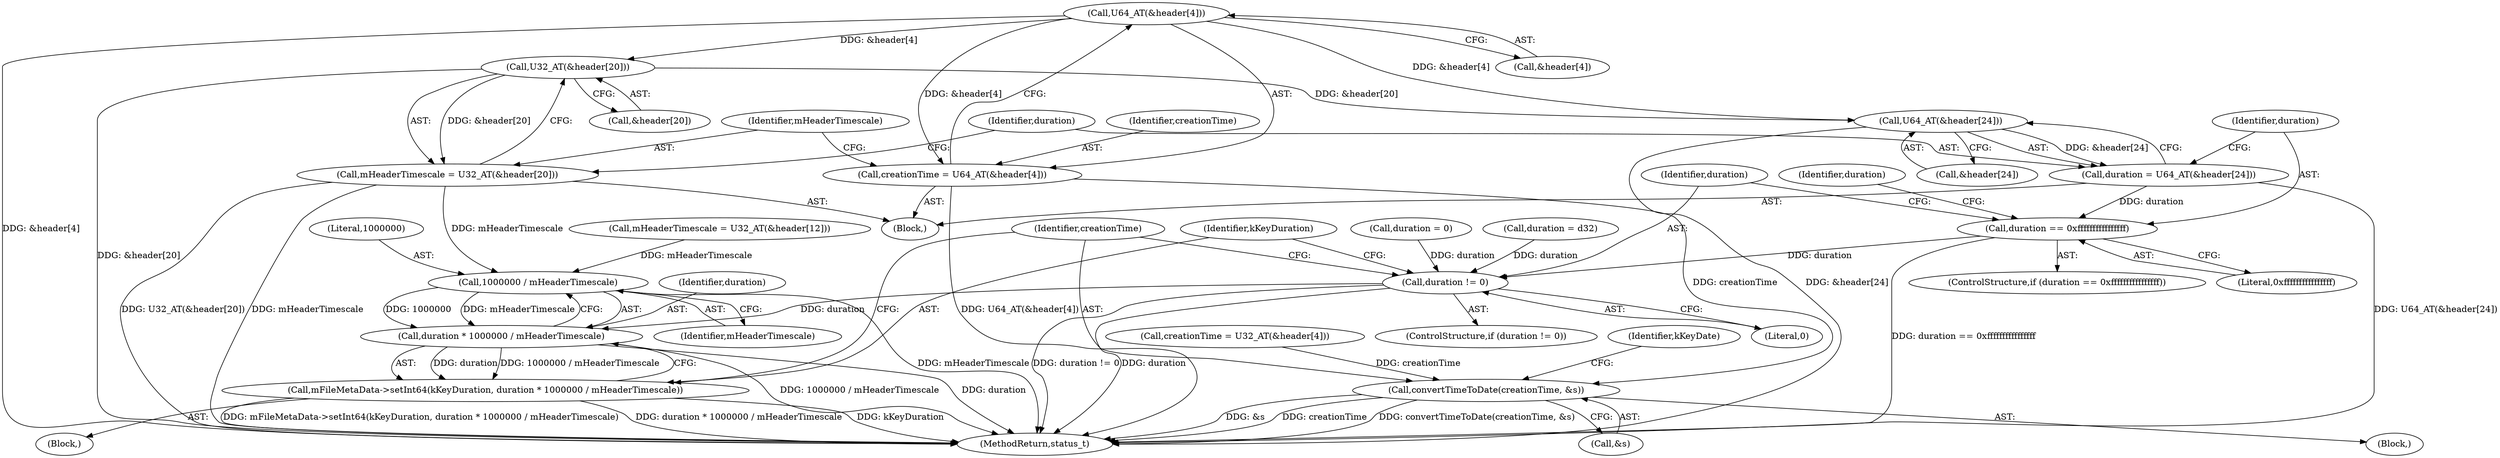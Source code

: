 digraph "0_Android_463a6f807e187828442949d1924e143cf07778c6@array" {
"1002378" [label="(Call,U64_AT(&header[4]))"];
"1002376" [label="(Call,creationTime = U64_AT(&header[4]))"];
"1002463" [label="(Call,convertTimeToDate(creationTime, &s))"];
"1002385" [label="(Call,U32_AT(&header[20]))"];
"1002383" [label="(Call,mHeaderTimescale = U32_AT(&header[20]))"];
"1002459" [label="(Call,1000000 / mHeaderTimescale)"];
"1002457" [label="(Call,duration * 1000000 / mHeaderTimescale)"];
"1002455" [label="(Call,mFileMetaData->setInt64(kKeyDuration, duration * 1000000 / mHeaderTimescale))"];
"1002392" [label="(Call,U64_AT(&header[24]))"];
"1002390" [label="(Call,duration = U64_AT(&header[24]))"];
"1002398" [label="(Call,duration == 0xffffffffffffffff)"];
"1002451" [label="(Call,duration != 0)"];
"1002403" [label="(Identifier,duration)"];
"1002454" [label="(Block,)"];
"1002398" [label="(Call,duration == 0xffffffffffffffff)"];
"1002377" [label="(Identifier,creationTime)"];
"1002386" [label="(Call,&header[20])"];
"1002376" [label="(Call,creationTime = U64_AT(&header[4]))"];
"1002447" [label="(Call,duration = d32)"];
"1002397" [label="(ControlStructure,if (duration == 0xffffffffffffffff))"];
"1002453" [label="(Literal,0)"];
"1002463" [label="(Call,convertTimeToDate(creationTime, &s))"];
"1002465" [label="(Call,&s)"];
"1002337" [label="(Block,)"];
"1002450" [label="(ControlStructure,if (duration != 0))"];
"1002379" [label="(Call,&header[4])"];
"1002391" [label="(Identifier,duration)"];
"1002400" [label="(Literal,0xffffffffffffffff)"];
"1002390" [label="(Call,duration = U64_AT(&header[24]))"];
"1002460" [label="(Literal,1000000)"];
"1002457" [label="(Call,duration * 1000000 / mHeaderTimescale)"];
"1002451" [label="(Call,duration != 0)"];
"1002378" [label="(Call,U64_AT(&header[4]))"];
"1002375" [label="(Block,)"];
"1002417" [label="(Call,creationTime = U32_AT(&header[4]))"];
"1002464" [label="(Identifier,creationTime)"];
"1002459" [label="(Call,1000000 / mHeaderTimescale)"];
"1002424" [label="(Call,mHeaderTimescale = U32_AT(&header[12]))"];
"1002455" [label="(Call,mFileMetaData->setInt64(kKeyDuration, duration * 1000000 / mHeaderTimescale))"];
"1002911" [label="(MethodReturn,status_t)"];
"1002393" [label="(Call,&header[24])"];
"1002392" [label="(Call,U64_AT(&header[24]))"];
"1002468" [label="(Identifier,kKeyDate)"];
"1002399" [label="(Identifier,duration)"];
"1002383" [label="(Call,mHeaderTimescale = U32_AT(&header[20]))"];
"1002456" [label="(Identifier,kKeyDuration)"];
"1002384" [label="(Identifier,mHeaderTimescale)"];
"1002452" [label="(Identifier,duration)"];
"1002461" [label="(Identifier,mHeaderTimescale)"];
"1002402" [label="(Call,duration = 0)"];
"1002458" [label="(Identifier,duration)"];
"1002385" [label="(Call,U32_AT(&header[20]))"];
"1002378" -> "1002376"  [label="AST: "];
"1002378" -> "1002379"  [label="CFG: "];
"1002379" -> "1002378"  [label="AST: "];
"1002376" -> "1002378"  [label="CFG: "];
"1002378" -> "1002911"  [label="DDG: &header[4]"];
"1002378" -> "1002376"  [label="DDG: &header[4]"];
"1002378" -> "1002385"  [label="DDG: &header[4]"];
"1002378" -> "1002392"  [label="DDG: &header[4]"];
"1002376" -> "1002375"  [label="AST: "];
"1002377" -> "1002376"  [label="AST: "];
"1002384" -> "1002376"  [label="CFG: "];
"1002376" -> "1002911"  [label="DDG: U64_AT(&header[4])"];
"1002376" -> "1002463"  [label="DDG: creationTime"];
"1002463" -> "1002337"  [label="AST: "];
"1002463" -> "1002465"  [label="CFG: "];
"1002464" -> "1002463"  [label="AST: "];
"1002465" -> "1002463"  [label="AST: "];
"1002468" -> "1002463"  [label="CFG: "];
"1002463" -> "1002911"  [label="DDG: creationTime"];
"1002463" -> "1002911"  [label="DDG: convertTimeToDate(creationTime, &s)"];
"1002463" -> "1002911"  [label="DDG: &s"];
"1002417" -> "1002463"  [label="DDG: creationTime"];
"1002385" -> "1002383"  [label="AST: "];
"1002385" -> "1002386"  [label="CFG: "];
"1002386" -> "1002385"  [label="AST: "];
"1002383" -> "1002385"  [label="CFG: "];
"1002385" -> "1002911"  [label="DDG: &header[20]"];
"1002385" -> "1002383"  [label="DDG: &header[20]"];
"1002385" -> "1002392"  [label="DDG: &header[20]"];
"1002383" -> "1002375"  [label="AST: "];
"1002384" -> "1002383"  [label="AST: "];
"1002391" -> "1002383"  [label="CFG: "];
"1002383" -> "1002911"  [label="DDG: U32_AT(&header[20])"];
"1002383" -> "1002911"  [label="DDG: mHeaderTimescale"];
"1002383" -> "1002459"  [label="DDG: mHeaderTimescale"];
"1002459" -> "1002457"  [label="AST: "];
"1002459" -> "1002461"  [label="CFG: "];
"1002460" -> "1002459"  [label="AST: "];
"1002461" -> "1002459"  [label="AST: "];
"1002457" -> "1002459"  [label="CFG: "];
"1002459" -> "1002911"  [label="DDG: mHeaderTimescale"];
"1002459" -> "1002457"  [label="DDG: 1000000"];
"1002459" -> "1002457"  [label="DDG: mHeaderTimescale"];
"1002424" -> "1002459"  [label="DDG: mHeaderTimescale"];
"1002457" -> "1002455"  [label="AST: "];
"1002458" -> "1002457"  [label="AST: "];
"1002455" -> "1002457"  [label="CFG: "];
"1002457" -> "1002911"  [label="DDG: 1000000 / mHeaderTimescale"];
"1002457" -> "1002911"  [label="DDG: duration"];
"1002457" -> "1002455"  [label="DDG: duration"];
"1002457" -> "1002455"  [label="DDG: 1000000 / mHeaderTimescale"];
"1002451" -> "1002457"  [label="DDG: duration"];
"1002455" -> "1002454"  [label="AST: "];
"1002456" -> "1002455"  [label="AST: "];
"1002464" -> "1002455"  [label="CFG: "];
"1002455" -> "1002911"  [label="DDG: duration * 1000000 / mHeaderTimescale"];
"1002455" -> "1002911"  [label="DDG: kKeyDuration"];
"1002455" -> "1002911"  [label="DDG: mFileMetaData->setInt64(kKeyDuration, duration * 1000000 / mHeaderTimescale)"];
"1002392" -> "1002390"  [label="AST: "];
"1002392" -> "1002393"  [label="CFG: "];
"1002393" -> "1002392"  [label="AST: "];
"1002390" -> "1002392"  [label="CFG: "];
"1002392" -> "1002911"  [label="DDG: &header[24]"];
"1002392" -> "1002390"  [label="DDG: &header[24]"];
"1002390" -> "1002375"  [label="AST: "];
"1002391" -> "1002390"  [label="AST: "];
"1002399" -> "1002390"  [label="CFG: "];
"1002390" -> "1002911"  [label="DDG: U64_AT(&header[24])"];
"1002390" -> "1002398"  [label="DDG: duration"];
"1002398" -> "1002397"  [label="AST: "];
"1002398" -> "1002400"  [label="CFG: "];
"1002399" -> "1002398"  [label="AST: "];
"1002400" -> "1002398"  [label="AST: "];
"1002403" -> "1002398"  [label="CFG: "];
"1002452" -> "1002398"  [label="CFG: "];
"1002398" -> "1002911"  [label="DDG: duration == 0xffffffffffffffff"];
"1002398" -> "1002451"  [label="DDG: duration"];
"1002451" -> "1002450"  [label="AST: "];
"1002451" -> "1002453"  [label="CFG: "];
"1002452" -> "1002451"  [label="AST: "];
"1002453" -> "1002451"  [label="AST: "];
"1002456" -> "1002451"  [label="CFG: "];
"1002464" -> "1002451"  [label="CFG: "];
"1002451" -> "1002911"  [label="DDG: duration != 0"];
"1002451" -> "1002911"  [label="DDG: duration"];
"1002402" -> "1002451"  [label="DDG: duration"];
"1002447" -> "1002451"  [label="DDG: duration"];
}
